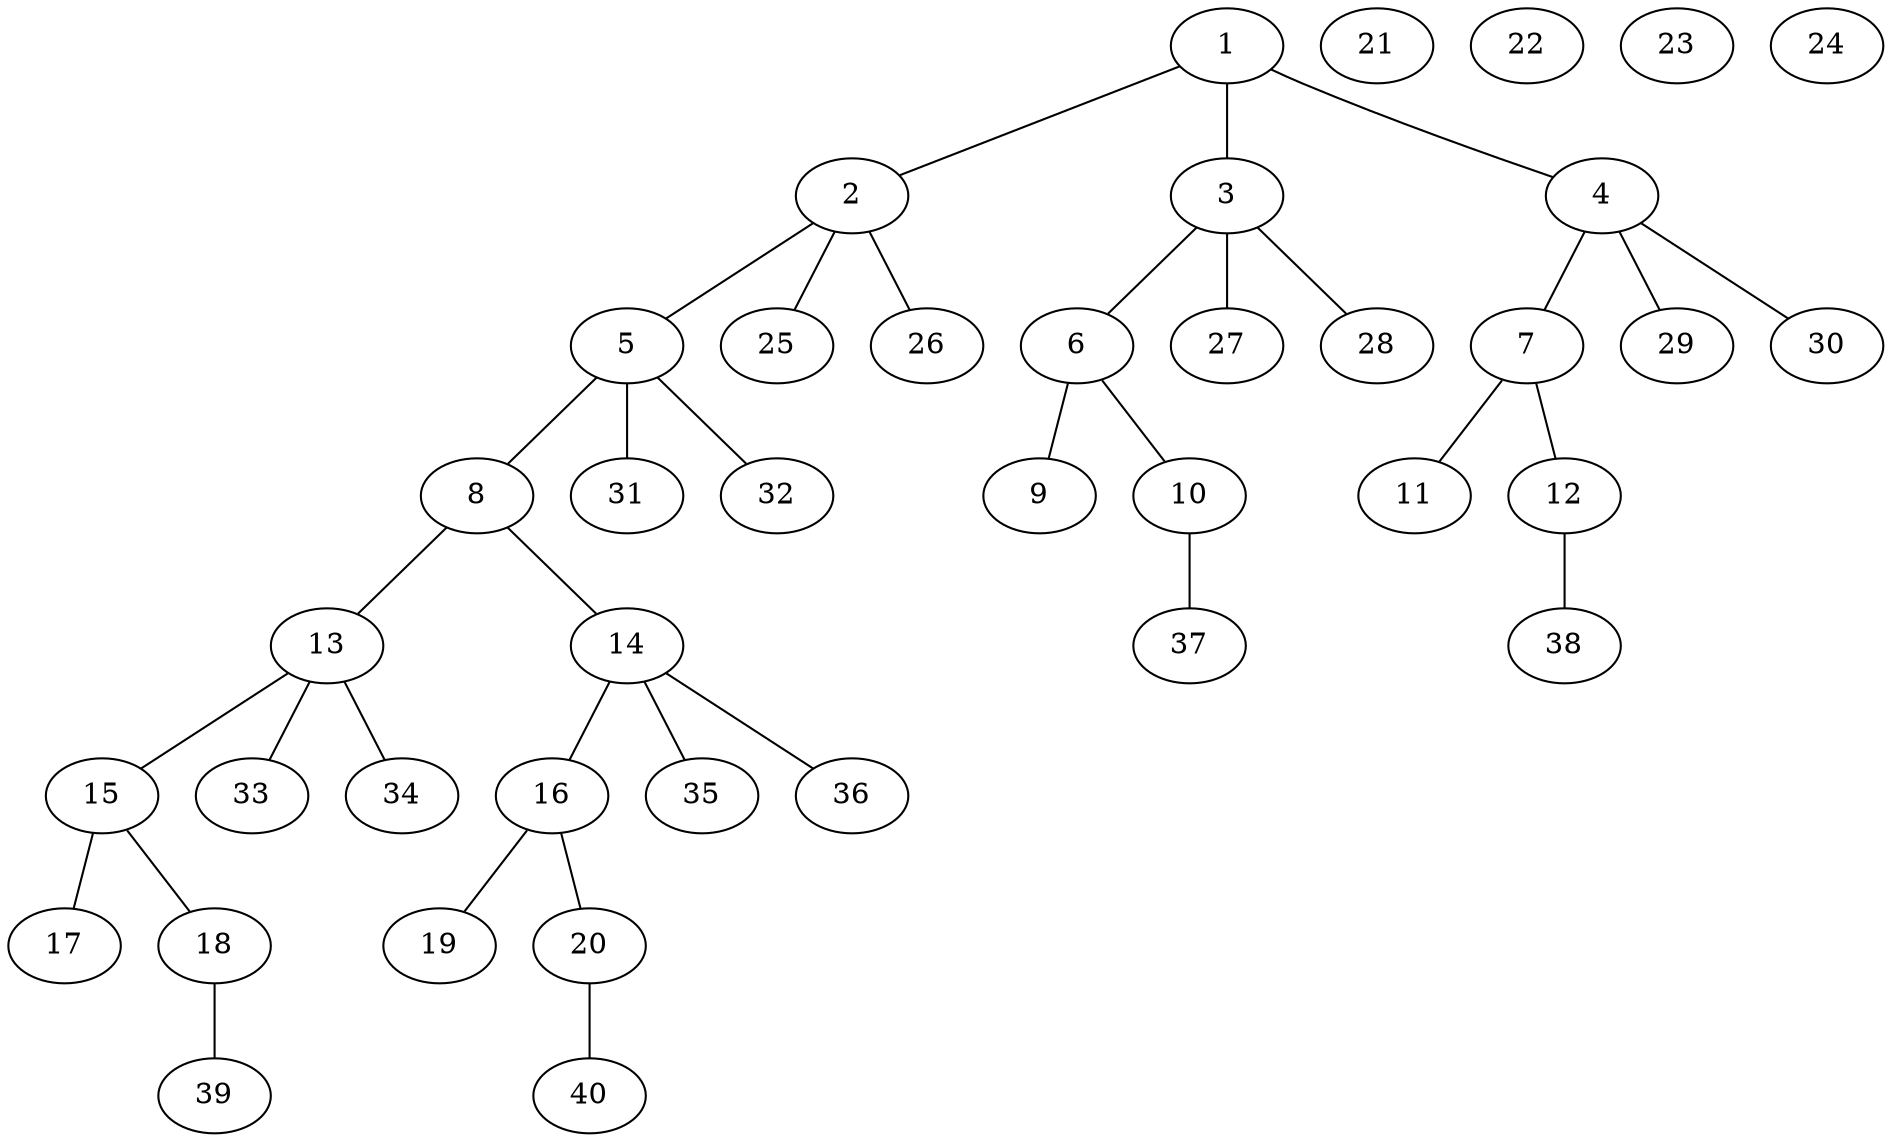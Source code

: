 graph molecule_3566 {
	1	 [chem=N];
	2	 [chem=C];
	1 -- 2	 [valence=1];
	3	 [chem=C];
	1 -- 3	 [valence=1];
	4	 [chem=C];
	1 -- 4	 [valence=1];
	5	 [chem=C];
	2 -- 5	 [valence=1];
	25	 [chem=H];
	2 -- 25	 [valence=1];
	26	 [chem=H];
	2 -- 26	 [valence=1];
	6	 [chem=C];
	3 -- 6	 [valence=1];
	27	 [chem=H];
	3 -- 27	 [valence=1];
	28	 [chem=H];
	3 -- 28	 [valence=1];
	7	 [chem=C];
	4 -- 7	 [valence=1];
	29	 [chem=H];
	4 -- 29	 [valence=1];
	30	 [chem=H];
	4 -- 30	 [valence=1];
	8	 [chem=N];
	5 -- 8	 [valence=1];
	31	 [chem=H];
	5 -- 31	 [valence=1];
	32	 [chem=H];
	5 -- 32	 [valence=1];
	9	 [chem=O];
	6 -- 9	 [valence=2];
	10	 [chem=O];
	6 -- 10	 [valence=1];
	11	 [chem=O];
	7 -- 11	 [valence=2];
	12	 [chem=O];
	7 -- 12	 [valence=1];
	13	 [chem=C];
	8 -- 13	 [valence=1];
	14	 [chem=C];
	8 -- 14	 [valence=1];
	37	 [chem=H];
	10 -- 37	 [valence=1];
	38	 [chem=H];
	12 -- 38	 [valence=1];
	15	 [chem=C];
	13 -- 15	 [valence=1];
	33	 [chem=H];
	13 -- 33	 [valence=1];
	34	 [chem=H];
	13 -- 34	 [valence=1];
	16	 [chem=C];
	14 -- 16	 [valence=1];
	35	 [chem=H];
	14 -- 35	 [valence=1];
	36	 [chem=H];
	14 -- 36	 [valence=1];
	17	 [chem=O];
	15 -- 17	 [valence=2];
	18	 [chem=O];
	15 -- 18	 [valence=1];
	19	 [chem=O];
	16 -- 19	 [valence=2];
	20	 [chem=O];
	16 -- 20	 [valence=1];
	39	 [chem=H];
	18 -- 39	 [valence=1];
	40	 [chem=H];
	20 -- 40	 [valence=1];
	21	 [chem=Na];
	22	 [chem=Na];
	23	 [chem=Na];
	24	 [chem=Na];
}
